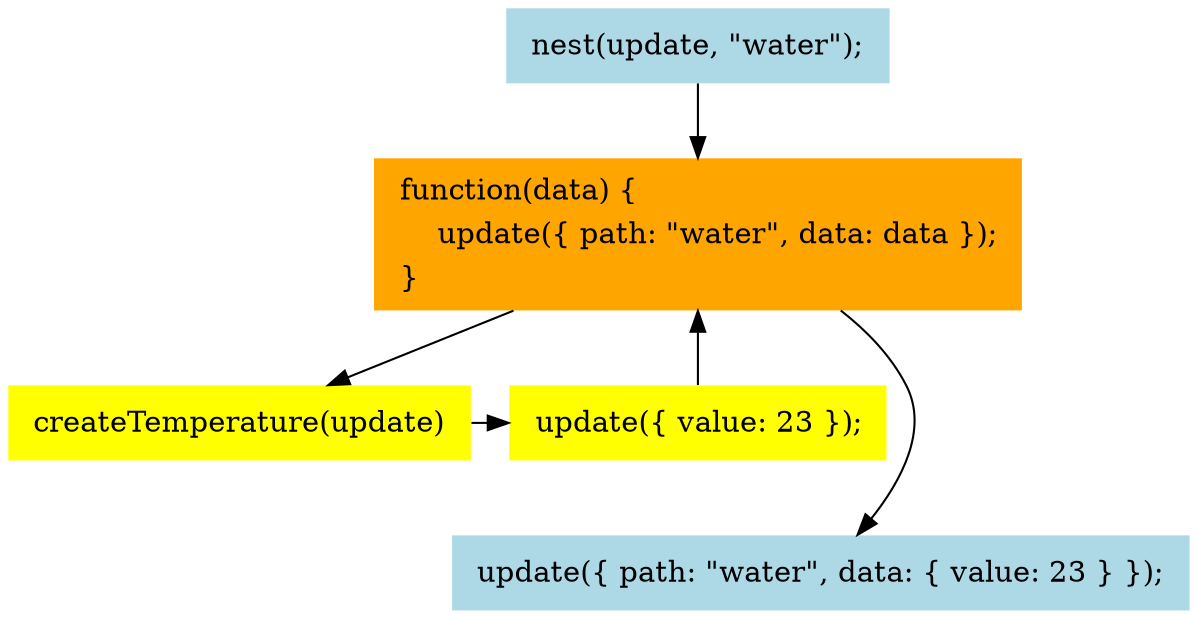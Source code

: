 digraph meiosistutorial {
  nupdate [shape="plaintext", style="filled", fillcolor="lightblue", label=<
    <table border="0">
      <tr>
        <td>nest(update, "water");</td>
      </tr>
    </table>
  >]

  fdata [shape="plaintext", style="filled", fillcolor="orange", label=<
    <table border="0">
      <tr><td align="left">function(data) {</td></tr>
      <tr><td align="left">    update({ path: "water", data: data });</td></tr>
      <tr><td align="left">}</td></tr>
    </table>
  >]

  createtemp [shape="plaintext", style="filled", fillcolor="yellow", label=<
    <table border="0">
      <tr><td>createTemperature(update)</td></tr>
    </table>
  >]

  water [shape="plaintext", style="filled", fillcolor="yellow", label=<
    <table border="0">
      <tr><td>update({ value: 23 });</td></tr>
    </table>
  >]

  update [shape="plaintext", style="filled", fillcolor="lightblue", label=<
    <table border="0">
      <tr>
        <td>update({ path: "water", data: { value: 23 } });</td>
      </tr>
    </table>
  >]

  nupdate -> fdata
  fdata -> createtemp
  createtemp -> water
  water -> fdata
  fdata -> update
  water -> update [style="invis"]

  {rank="same"; createtemp water}
}